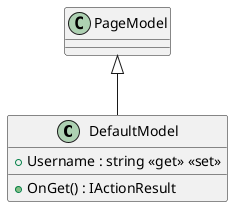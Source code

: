 @startuml
class DefaultModel {
    + Username : string <<get>> <<set>>
    + OnGet() : IActionResult
}
PageModel <|-- DefaultModel
@enduml
